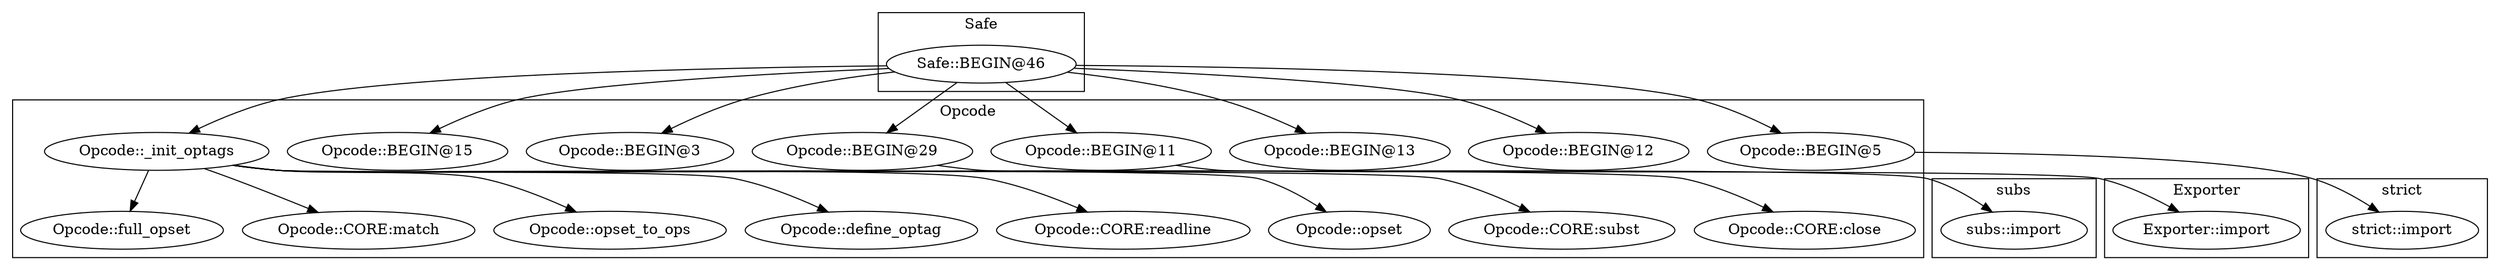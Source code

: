 digraph {
graph [overlap=false]
subgraph cluster_Opcode {
	label="Opcode";
	"Opcode::BEGIN@29";
	"Opcode::full_opset";
	"Opcode::BEGIN@12";
	"Opcode::BEGIN@13";
	"Opcode::BEGIN@11";
	"Opcode::CORE:match";
	"Opcode::opset_to_ops";
	"Opcode::BEGIN@5";
	"Opcode::BEGIN@3";
	"Opcode::define_optag";
	"Opcode::CORE:readline";
	"Opcode::BEGIN@15";
	"Opcode::opset";
	"Opcode::CORE:subst";
	"Opcode::CORE:close";
	"Opcode::_init_optags";
}
subgraph cluster_Exporter {
	label="Exporter";
	"Exporter::import";
}
subgraph cluster_subs {
	label="subs";
	"subs::import";
}
subgraph cluster_Safe {
	label="Safe";
	"Safe::BEGIN@46";
}
subgraph cluster_strict {
	label="strict";
	"strict::import";
}
"Opcode::BEGIN@11" -> "Exporter::import";
"Safe::BEGIN@46" -> "Opcode::BEGIN@15";
"Opcode::_init_optags" -> "Opcode::CORE:close";
"Opcode::_init_optags" -> "Opcode::full_opset";
"Safe::BEGIN@46" -> "Opcode::BEGIN@5";
"Opcode::BEGIN@29" -> "subs::import";
"Safe::BEGIN@46" -> "Opcode::BEGIN@11";
"Safe::BEGIN@46" -> "Opcode::BEGIN@3";
"Opcode::_init_optags" -> "Opcode::CORE:readline";
"Opcode::BEGIN@5" -> "strict::import";
"Safe::BEGIN@46" -> "Opcode::BEGIN@13";
"Opcode::_init_optags" -> "Opcode::CORE:match";
"Opcode::_init_optags" -> "Opcode::CORE:subst";
"Safe::BEGIN@46" -> "Opcode::BEGIN@29";
"Opcode::_init_optags" -> "Opcode::opset_to_ops";
"Opcode::_init_optags" -> "Opcode::define_optag";
"Safe::BEGIN@46" -> "Opcode::BEGIN@12";
"Opcode::_init_optags" -> "Opcode::opset";
"Safe::BEGIN@46" -> "Opcode::_init_optags";
}
